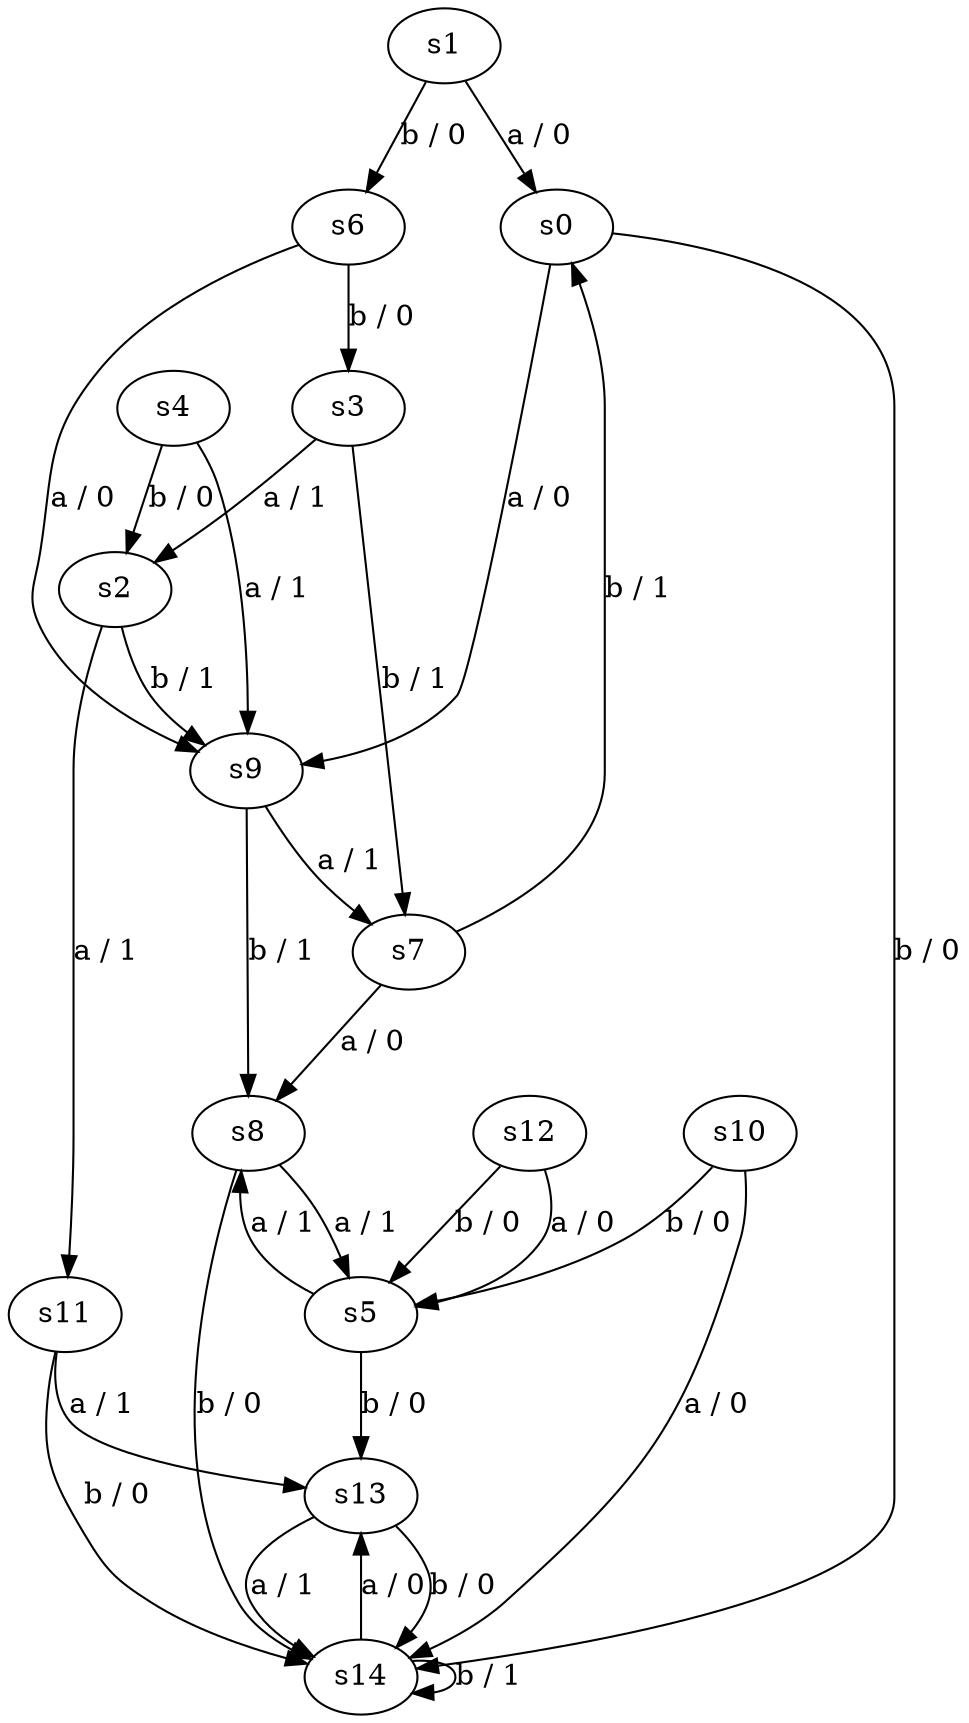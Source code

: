 digraph distinguishable {
	s0 -> s9 [label="a / 0"];
	s1 -> s0 [label="a / 0"];
	s2 -> s11 [label="a / 1"];
	s3 -> s2 [label="a / 1"];
	s4 -> s9 [label="a / 1"];
	s5 -> s8 [label="a / 1"];
	s6 -> s9 [label="a / 0"];
	s7 -> s8 [label="a / 0"];
	s8 -> s5 [label="a / 1"];
	s9 -> s7 [label="a / 1"];
	s10 -> s14 [label="a / 0"];
	s11 -> s13 [label="a / 1"];
	s12 -> s5 [label="a / 0"];
	s13 -> s14 [label="a / 1"];
	s14 -> s13 [label="a / 0"];

	s0 -> s14 [label="b / 0"];
	s1 -> s6 [label="b / 0"];
	s2 -> s9 [label="b / 1"];
	s3 -> s7 [label="b / 1"];
	s4 -> s2 [label="b / 0"];
	s5 -> s13 [label="b / 0"];
	s6 -> s3 [label="b / 0"];
	s7 -> s0 [label="b / 1"];
	s8 -> s14 [label="b / 0"];
	s9 -> s8 [label="b / 1"];
	s10 -> s5 [label="b / 0"];
	s11 -> s14 [label="b / 0"];
	s12 -> s5 [label="b / 0"];
	s13 -> s14 [label="b / 0"];
	s14 -> s14 [label="b / 1"];
}